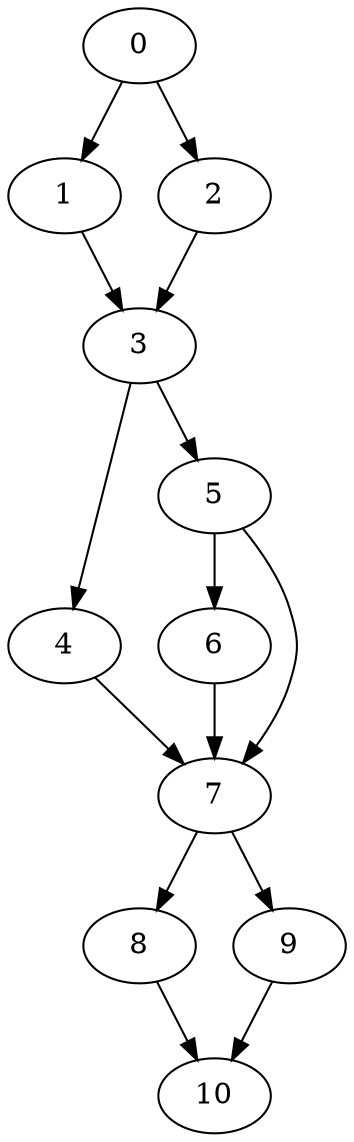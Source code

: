 digraph {
	0
	1
	2
	3
	4
	5
	6
	7
	8
	9
	10
	0 -> 2
	1 -> 3
	2 -> 3
	3 -> 5
	7 -> 9
	8 -> 10
	9 -> 10
	0 -> 1
	3 -> 4
	5 -> 6
	6 -> 7
	4 -> 7
	5 -> 7
	7 -> 8
}
